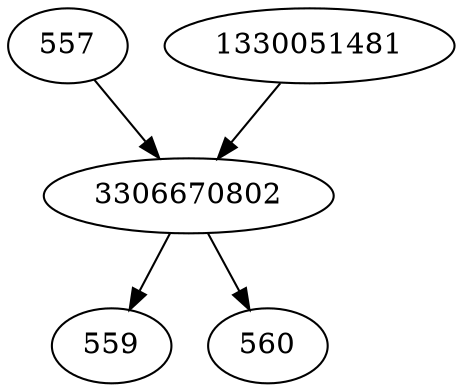 strict digraph  {
557;
559;
560;
3306670802;
1330051481;
557 -> 3306670802;
3306670802 -> 559;
3306670802 -> 560;
1330051481 -> 3306670802;
}
